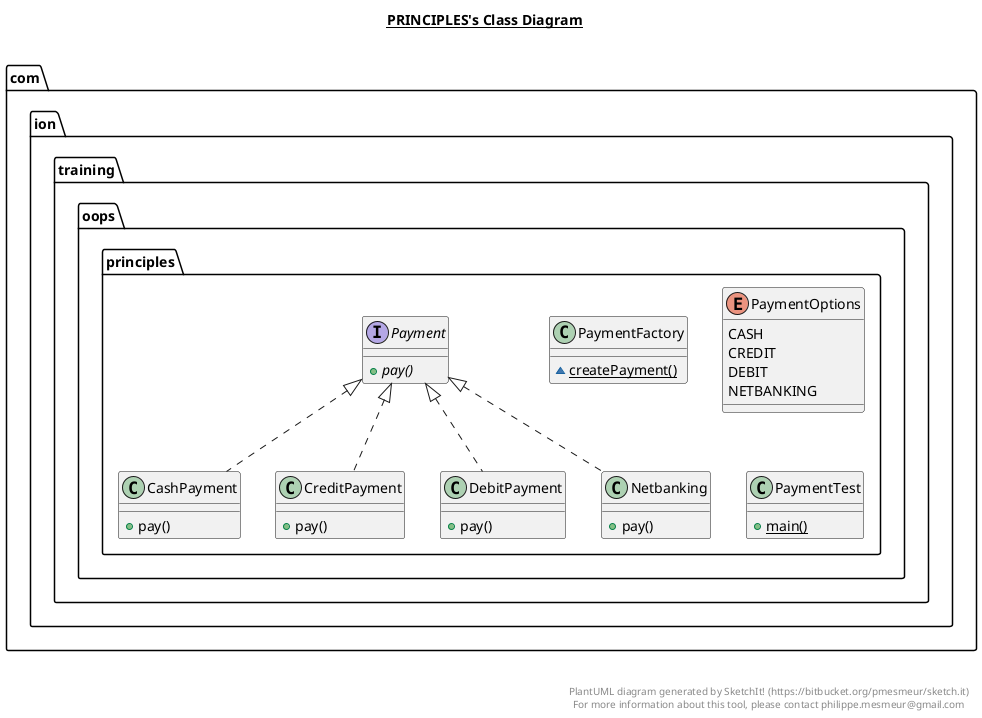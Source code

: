 @startuml

title __PRINCIPLES's Class Diagram__\n

  namespace com.ion.training.oops.principles {
    class com.ion.training.oops.principles.CashPayment {
        + pay()
    }
  }
  

  namespace com.ion.training.oops.principles {
    class com.ion.training.oops.principles.CreditPayment {
        + pay()
    }
  }
  

  namespace com.ion.training.oops.principles {
    class com.ion.training.oops.principles.DebitPayment {
        + pay()
    }
  }
  

  namespace com.ion.training.oops.principles {
    class com.ion.training.oops.principles.Netbanking {
        + pay()
    }
  }
  

  namespace com.ion.training.oops.principles {
    interface com.ion.training.oops.principles.Payment {
        {abstract} + pay()
    }
  }
  

  namespace com.ion.training.oops.principles {
    class com.ion.training.oops.principles.PaymentFactory {
        {static} ~ createPayment()
    }
  }
  

  namespace com.ion.training.oops.principles {
    enum PaymentOptions {
      CASH
      CREDIT
      DEBIT
      NETBANKING
    }
  }
  

  namespace com.ion.training.oops.principles {
    class com.ion.training.oops.principles.PaymentTest {
        {static} + main()
    }
  }
  

  com.ion.training.oops.principles.CashPayment .up.|> com.ion.training.oops.principles.Payment
  com.ion.training.oops.principles.CreditPayment .up.|> com.ion.training.oops.principles.Payment
  com.ion.training.oops.principles.DebitPayment .up.|> com.ion.training.oops.principles.Payment
  com.ion.training.oops.principles.Netbanking .up.|> com.ion.training.oops.principles.Payment


right footer


PlantUML diagram generated by SketchIt! (https://bitbucket.org/pmesmeur/sketch.it)
For more information about this tool, please contact philippe.mesmeur@gmail.com
endfooter

@enduml
